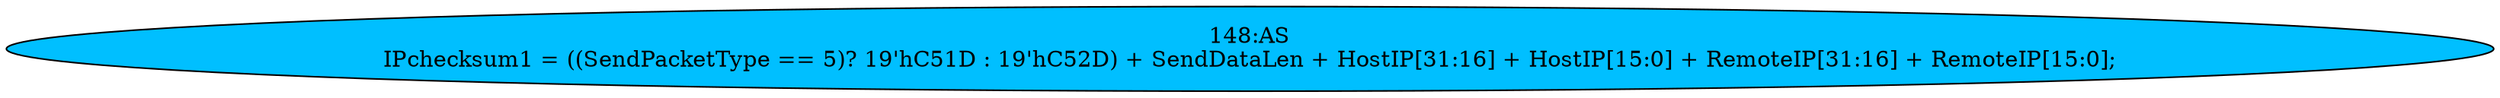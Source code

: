 strict digraph "" {
	node [label="\N"];
	"148:AS"	 [ast="<pyverilog.vparser.ast.Assign object at 0x7f9ff6c89b50>",
		def_var="['IPchecksum1']",
		fillcolor=deepskyblue,
		label="148:AS
IPchecksum1 = ((SendPacketType == 5)? 19'hC51D : 19'hC52D) + SendDataLen + HostIP[31:16] + HostIP[15:0] + RemoteIP[31:16] + \
RemoteIP[15:0];",
		statements="[]",
		style=filled,
		typ=Assign,
		use_var="['SendPacketType', 'SendDataLen', 'HostIP', 'HostIP', 'RemoteIP', 'RemoteIP']"];
}
